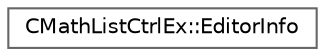 digraph "Graphical Class Hierarchy"
{
 // LATEX_PDF_SIZE
  bgcolor="transparent";
  edge [fontname=Helvetica,fontsize=10,labelfontname=Helvetica,labelfontsize=10];
  node [fontname=Helvetica,fontsize=10,shape=box,height=0.2,width=0.4];
  rankdir="LR";
  Node0 [id="Node000000",label="CMathListCtrlEx::EditorInfo",height=0.2,width=0.4,color="grey40", fillcolor="white", style="filled",URL="$structCMathListCtrlEx_1_1EditorInfo.html",tooltip="The editor information structure."];
}
